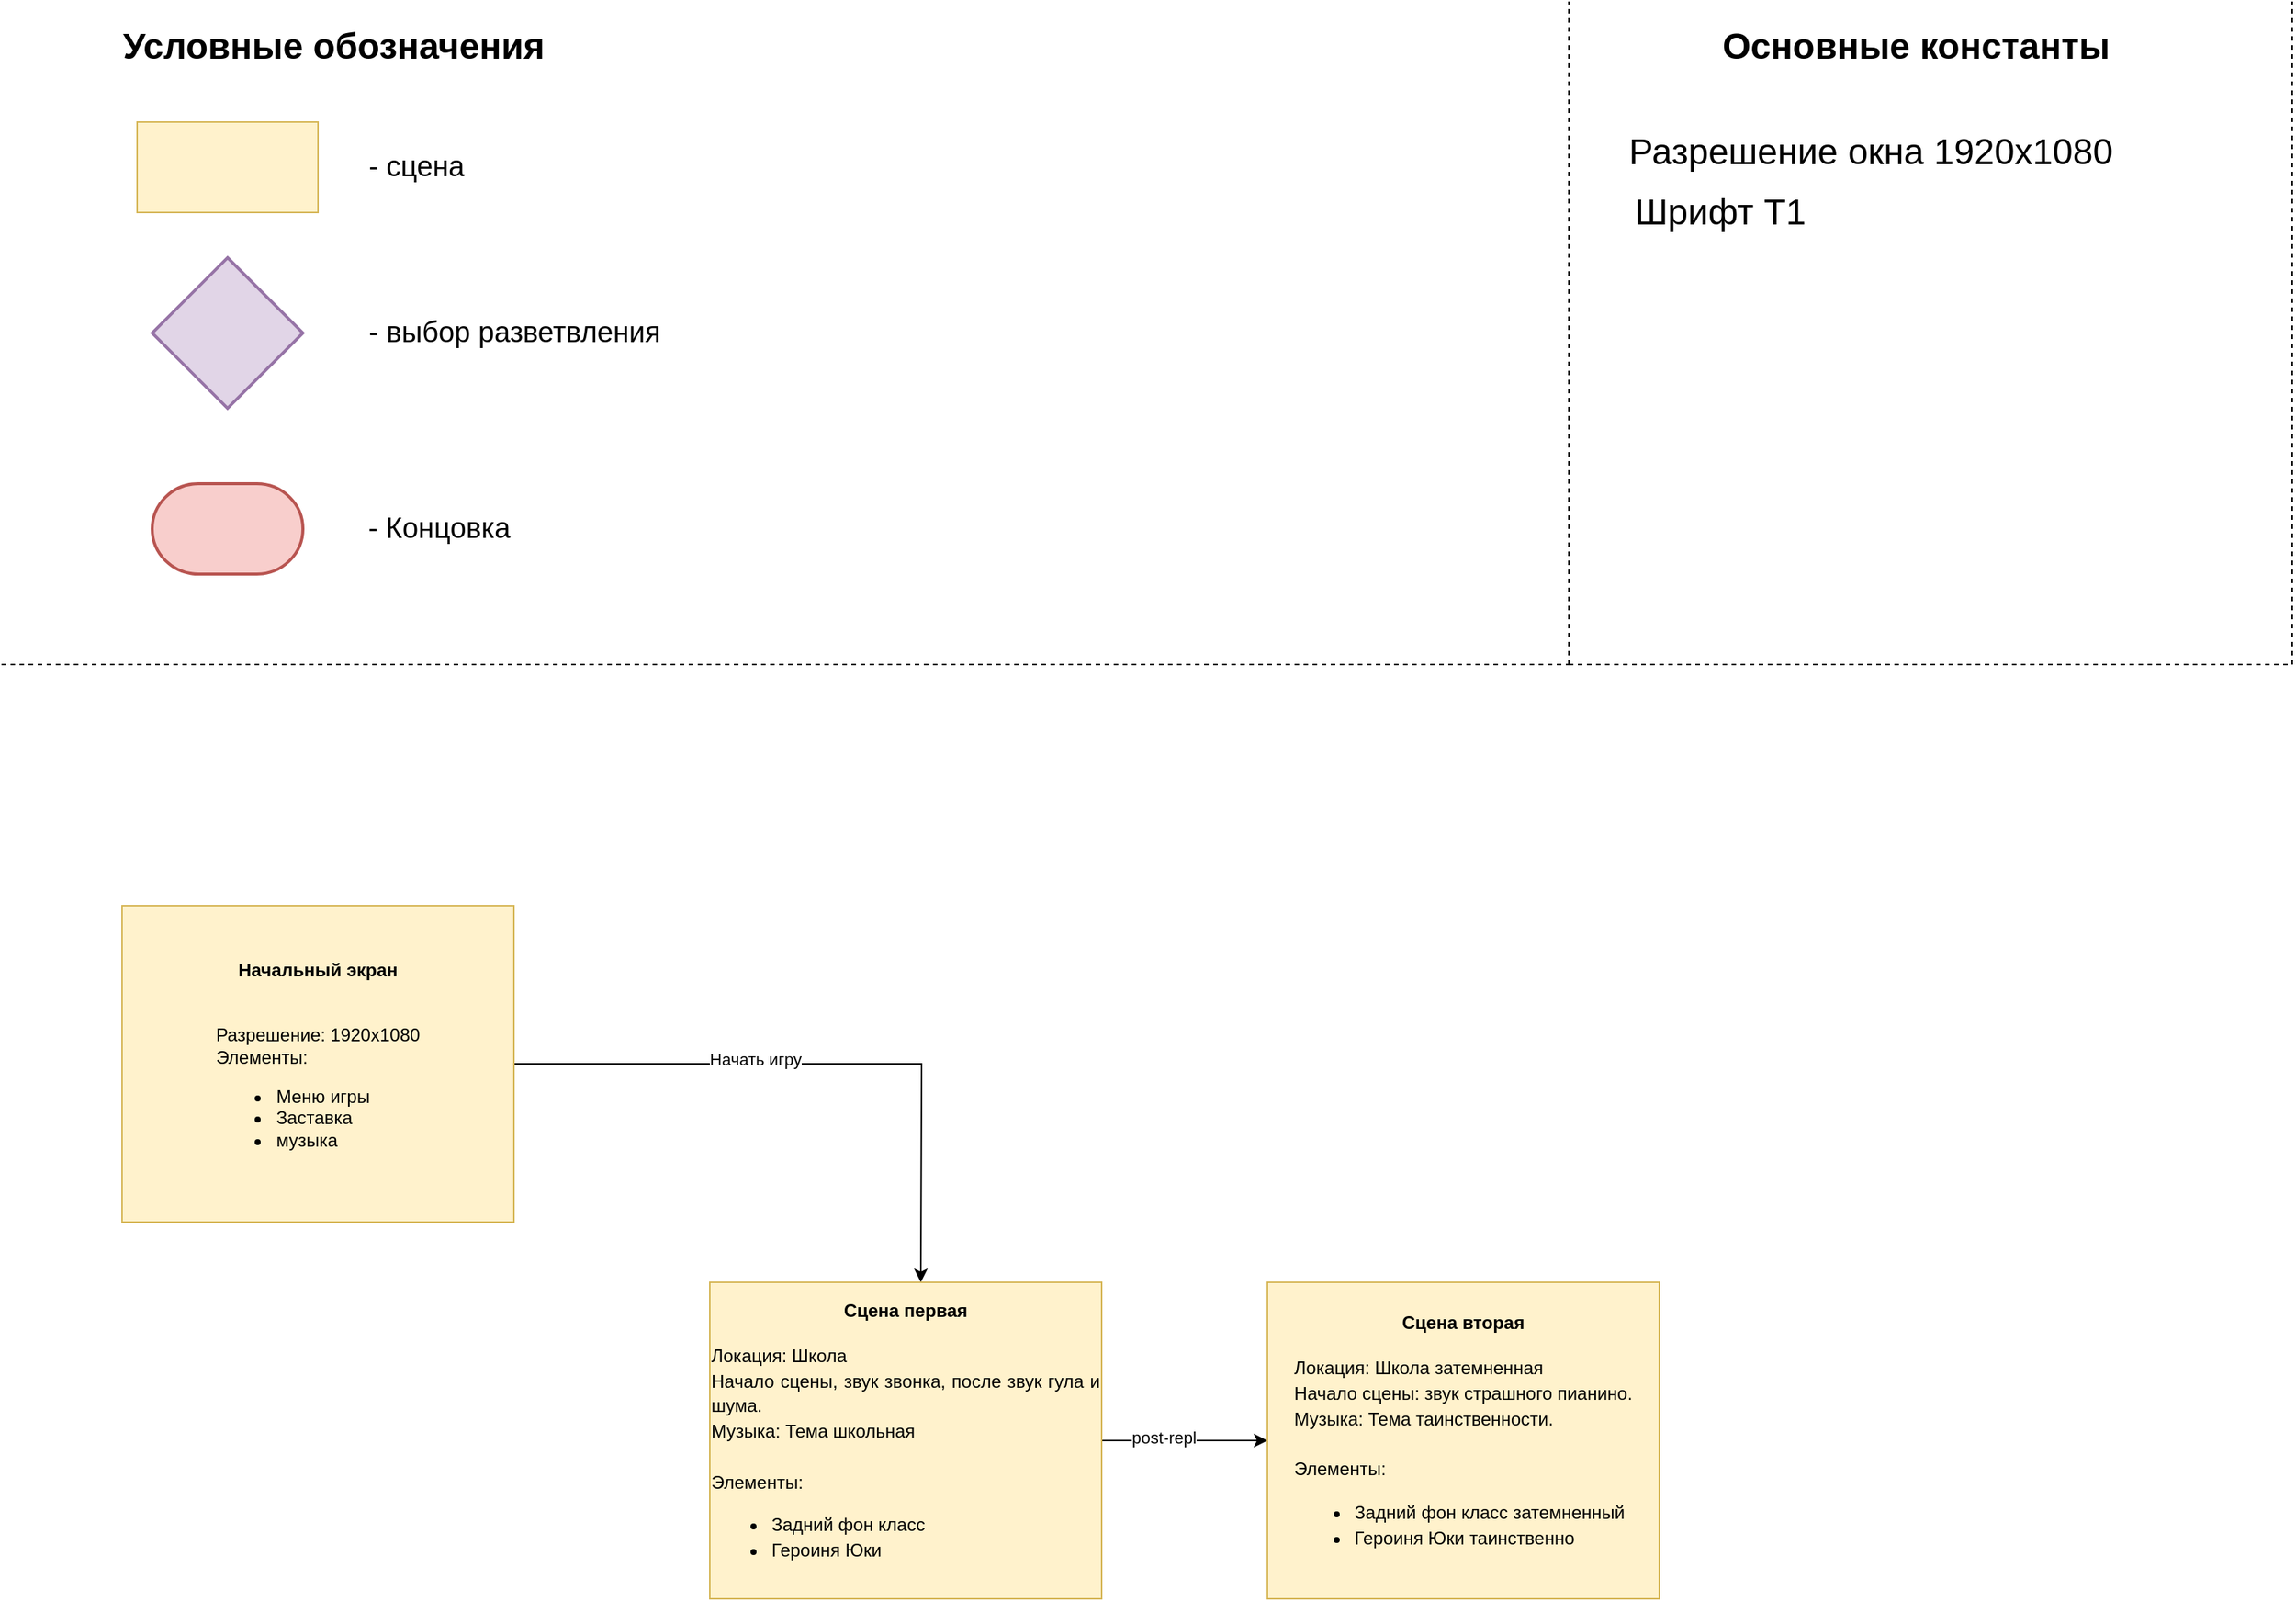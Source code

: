 <mxfile version="20.7.4" type="github">
  <diagram id="iidOzPLA2baPN7cKgdQX" name="Страница 1">
    <mxGraphModel dx="1548" dy="851" grid="1" gridSize="10" guides="1" tooltips="1" connect="1" arrows="1" fold="1" page="1" pageScale="1" pageWidth="2339" pageHeight="3300" math="0" shadow="0">
      <root>
        <mxCell id="0" />
        <mxCell id="1" parent="0" />
        <mxCell id="1oXDSo7rBqSQlI5FCUK9-6" style="edgeStyle=orthogonalEdgeStyle;rounded=0;orthogonalLoop=1;jettySize=auto;html=1;" edge="1" parent="1" source="1oXDSo7rBqSQlI5FCUK9-2">
          <mxGeometry relative="1" as="geometry">
            <mxPoint x="610" y="850" as="targetPoint" />
          </mxGeometry>
        </mxCell>
        <mxCell id="1oXDSo7rBqSQlI5FCUK9-7" value="Начать игру" style="edgeLabel;html=1;align=center;verticalAlign=middle;resizable=0;points=[];" vertex="1" connectable="0" parent="1oXDSo7rBqSQlI5FCUK9-6">
          <mxGeometry x="-0.229" y="3" relative="1" as="geometry">
            <mxPoint as="offset" />
          </mxGeometry>
        </mxCell>
        <mxCell id="1oXDSo7rBqSQlI5FCUK9-2" value="&lt;b&gt;Начальный экран&lt;/b&gt;&lt;br&gt;&lt;br&gt;&lt;br&gt;Разрешение: 1920х1080&lt;br&gt;&lt;div style=&quot;text-align: justify;&quot;&gt;&lt;span style=&quot;background-color: initial;&quot;&gt;Элементы:&amp;nbsp;&lt;/span&gt;&lt;/div&gt;&lt;div style=&quot;text-align: justify;&quot;&gt;&lt;ul&gt;&lt;li&gt;Меню игры&lt;/li&gt;&lt;li&gt;Заставка&lt;/li&gt;&lt;li&gt;музыка&lt;/li&gt;&lt;/ul&gt;&lt;/div&gt;" style="rounded=0;whiteSpace=wrap;html=1;fillColor=#fff2cc;strokeColor=#d6b656;" vertex="1" parent="1">
          <mxGeometry x="80" y="600" width="260" height="210" as="geometry" />
        </mxCell>
        <mxCell id="1oXDSo7rBqSQlI5FCUK9-25" value="" style="edgeStyle=orthogonalEdgeStyle;rounded=0;orthogonalLoop=1;jettySize=auto;html=1;fontSize=24;" edge="1" parent="1" source="1oXDSo7rBqSQlI5FCUK9-4" target="1oXDSo7rBqSQlI5FCUK9-24">
          <mxGeometry relative="1" as="geometry" />
        </mxCell>
        <mxCell id="1oXDSo7rBqSQlI5FCUK9-26" value="&lt;font style=&quot;font-size: 11px;&quot;&gt;post-repl&lt;/font&gt;" style="edgeLabel;html=1;align=center;verticalAlign=middle;resizable=0;points=[];fontSize=11;" vertex="1" connectable="0" parent="1oXDSo7rBqSQlI5FCUK9-25">
          <mxGeometry x="-0.257" y="2" relative="1" as="geometry">
            <mxPoint as="offset" />
          </mxGeometry>
        </mxCell>
        <mxCell id="1oXDSo7rBqSQlI5FCUK9-4" value="&lt;b&gt;Сцена первая&lt;br&gt;&lt;/b&gt;&lt;br&gt;&lt;div style=&quot;text-align: justify; line-height: 140%;&quot;&gt;&lt;span style=&quot;background-color: initial;&quot;&gt;Локация: Школа&lt;/span&gt;&lt;/div&gt;&lt;div style=&quot;text-align: justify; line-height: 140%;&quot;&gt;&lt;span style=&quot;background-color: initial;&quot;&gt;Начало сцены, звук звонка, после звук гула и шума.&lt;/span&gt;&lt;/div&gt;&lt;div style=&quot;text-align: justify; line-height: 140%;&quot;&gt;&lt;span style=&quot;background-color: initial;&quot;&gt;Музыка: Тема школьная&amp;nbsp;&lt;/span&gt;&lt;/div&gt;&lt;div style=&quot;text-align: justify; line-height: 140%;&quot;&gt;&lt;br&gt;&lt;/div&gt;&lt;div style=&quot;text-align: justify; line-height: 140%;&quot;&gt;&lt;span style=&quot;background-color: initial;&quot;&gt;Элементы:&lt;/span&gt;&lt;/div&gt;&lt;ul style=&quot;line-height: 140%;&quot;&gt;&lt;li style=&quot;text-align: justify;&quot;&gt;Задний фон класс&lt;/li&gt;&lt;li style=&quot;text-align: justify;&quot;&gt;Героиня Юки&amp;nbsp;&lt;/li&gt;&lt;/ul&gt;" style="rounded=0;whiteSpace=wrap;html=1;fillColor=#fff2cc;strokeColor=#d6b656;" vertex="1" parent="1">
          <mxGeometry x="470" y="850" width="260" height="210" as="geometry" />
        </mxCell>
        <mxCell id="1oXDSo7rBqSQlI5FCUK9-8" value="" style="rounded=0;whiteSpace=wrap;html=1;fillColor=#fff2cc;strokeColor=#d6b656;" vertex="1" parent="1">
          <mxGeometry x="90" y="80" width="120" height="60" as="geometry" />
        </mxCell>
        <mxCell id="1oXDSo7rBqSQlI5FCUK9-9" value="&lt;b&gt;&lt;font style=&quot;font-size: 24px;&quot;&gt;Условные обозначения&lt;/font&gt;&lt;/b&gt;" style="text;html=1;align=center;verticalAlign=middle;resizable=0;points=[];autosize=1;strokeColor=none;fillColor=none;" vertex="1" parent="1">
          <mxGeometry x="70" y="10" width="300" height="40" as="geometry" />
        </mxCell>
        <mxCell id="1oXDSo7rBqSQlI5FCUK9-11" value="" style="strokeWidth=2;html=1;shape=mxgraph.flowchart.decision;whiteSpace=wrap;fillColor=#e1d5e7;strokeColor=#9673a6;" vertex="1" parent="1">
          <mxGeometry x="100" y="170" width="100" height="100" as="geometry" />
        </mxCell>
        <mxCell id="1oXDSo7rBqSQlI5FCUK9-12" value="" style="strokeWidth=2;html=1;shape=mxgraph.flowchart.terminator;whiteSpace=wrap;fillColor=#f8cecc;strokeColor=#b85450;" vertex="1" parent="1">
          <mxGeometry x="100" y="320" width="100" height="60" as="geometry" />
        </mxCell>
        <mxCell id="1oXDSo7rBqSQlI5FCUK9-13" value="&lt;font style=&quot;font-size: 19px;&quot;&gt;- сцена&lt;/font&gt;" style="text;html=1;align=center;verticalAlign=middle;resizable=0;points=[];autosize=1;strokeColor=none;fillColor=none;" vertex="1" parent="1">
          <mxGeometry x="230" y="90" width="90" height="40" as="geometry" />
        </mxCell>
        <mxCell id="1oXDSo7rBqSQlI5FCUK9-14" value="&lt;font style=&quot;font-size: 19px;&quot;&gt;- выбор разветвления&lt;/font&gt;" style="text;html=1;align=center;verticalAlign=middle;resizable=0;points=[];autosize=1;strokeColor=none;fillColor=none;" vertex="1" parent="1">
          <mxGeometry x="230" y="200" width="220" height="40" as="geometry" />
        </mxCell>
        <mxCell id="1oXDSo7rBqSQlI5FCUK9-15" value="&lt;font style=&quot;font-size: 19px;&quot;&gt;- Концовка&lt;/font&gt;" style="text;html=1;align=center;verticalAlign=middle;resizable=0;points=[];autosize=1;strokeColor=none;fillColor=none;" vertex="1" parent="1">
          <mxGeometry x="230" y="330" width="120" height="40" as="geometry" />
        </mxCell>
        <mxCell id="1oXDSo7rBqSQlI5FCUK9-17" value="" style="endArrow=none;dashed=1;html=1;rounded=0;fontSize=24;" edge="1" parent="1">
          <mxGeometry width="50" height="50" relative="1" as="geometry">
            <mxPoint y="440" as="sourcePoint" />
            <mxPoint x="1040" y="440" as="targetPoint" />
          </mxGeometry>
        </mxCell>
        <mxCell id="1oXDSo7rBqSQlI5FCUK9-18" value="" style="endArrow=none;dashed=1;html=1;rounded=0;fontSize=24;" edge="1" parent="1">
          <mxGeometry width="50" height="50" relative="1" as="geometry">
            <mxPoint x="1040" y="440" as="sourcePoint" />
            <mxPoint x="1040" as="targetPoint" />
          </mxGeometry>
        </mxCell>
        <mxCell id="1oXDSo7rBqSQlI5FCUK9-19" value="" style="endArrow=none;dashed=1;html=1;rounded=0;fontSize=24;" edge="1" parent="1">
          <mxGeometry width="50" height="50" relative="1" as="geometry">
            <mxPoint x="1040" y="440" as="sourcePoint" />
            <mxPoint x="1520" y="440" as="targetPoint" />
          </mxGeometry>
        </mxCell>
        <mxCell id="1oXDSo7rBqSQlI5FCUK9-20" value="" style="endArrow=none;dashed=1;html=1;rounded=0;fontSize=24;" edge="1" parent="1">
          <mxGeometry width="50" height="50" relative="1" as="geometry">
            <mxPoint x="1520" y="440" as="sourcePoint" />
            <mxPoint x="1520" as="targetPoint" />
          </mxGeometry>
        </mxCell>
        <mxCell id="1oXDSo7rBqSQlI5FCUK9-21" value="&lt;b&gt;&lt;font style=&quot;font-size: 24px;&quot;&gt;Основные константы&lt;/font&gt;&lt;/b&gt;" style="text;html=1;align=center;verticalAlign=middle;resizable=0;points=[];autosize=1;strokeColor=none;fillColor=none;" vertex="1" parent="1">
          <mxGeometry x="1130" y="10" width="280" height="40" as="geometry" />
        </mxCell>
        <mxCell id="1oXDSo7rBqSQlI5FCUK9-22" value="Разрешение окна 1920х1080" style="text;html=1;align=center;verticalAlign=middle;resizable=0;points=[];autosize=1;strokeColor=none;fillColor=none;fontSize=24;" vertex="1" parent="1">
          <mxGeometry x="1070" y="80" width="340" height="40" as="geometry" />
        </mxCell>
        <mxCell id="1oXDSo7rBqSQlI5FCUK9-23" value="Шрифт T1" style="text;html=1;align=center;verticalAlign=middle;resizable=0;points=[];autosize=1;strokeColor=none;fillColor=none;fontSize=24;" vertex="1" parent="1">
          <mxGeometry x="1070" y="120" width="140" height="40" as="geometry" />
        </mxCell>
        <mxCell id="1oXDSo7rBqSQlI5FCUK9-24" value="&lt;b&gt;Сцена вторая&lt;br&gt;&lt;/b&gt;&lt;br&gt;&lt;div style=&quot;text-align: justify; line-height: 140%;&quot;&gt;&lt;span style=&quot;background-color: initial;&quot;&gt;Локация: Школа затемненная&lt;/span&gt;&lt;/div&gt;&lt;div style=&quot;text-align: justify; line-height: 140%;&quot;&gt;&lt;span style=&quot;background-color: initial;&quot;&gt;Начало сцены: звук страшного пианино.&lt;/span&gt;&lt;/div&gt;&lt;div style=&quot;text-align: justify; line-height: 140%;&quot;&gt;&lt;span style=&quot;background-color: initial;&quot;&gt;Музыка: Тема таинственности.&lt;/span&gt;&lt;/div&gt;&lt;div style=&quot;text-align: justify; line-height: 140%;&quot;&gt;&lt;br&gt;&lt;/div&gt;&lt;div style=&quot;text-align: justify; line-height: 140%;&quot;&gt;&lt;span style=&quot;background-color: initial;&quot;&gt;Элементы:&lt;/span&gt;&lt;/div&gt;&lt;ul style=&quot;line-height: 140%;&quot;&gt;&lt;li style=&quot;text-align: justify;&quot;&gt;Задний фон класс затемненный&lt;/li&gt;&lt;li style=&quot;text-align: justify;&quot;&gt;Героиня Юки таинственно&amp;nbsp;&lt;/li&gt;&lt;/ul&gt;" style="rounded=0;whiteSpace=wrap;html=1;fillColor=#fff2cc;strokeColor=#d6b656;" vertex="1" parent="1">
          <mxGeometry x="840" y="850" width="260" height="210" as="geometry" />
        </mxCell>
      </root>
    </mxGraphModel>
  </diagram>
</mxfile>
